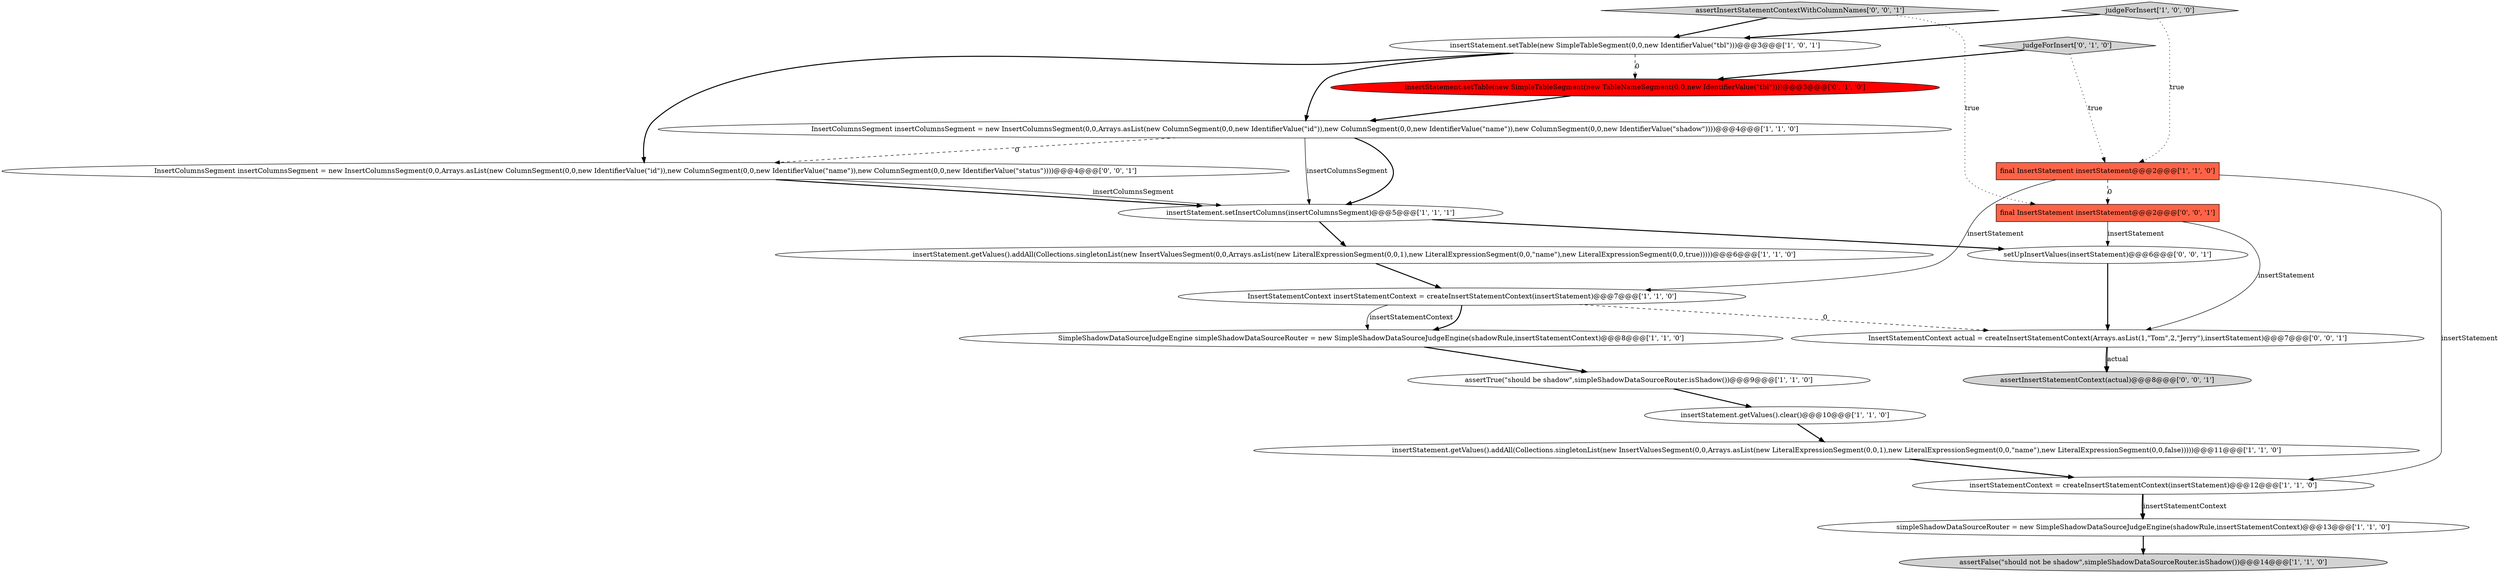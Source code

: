 digraph {
19 [style = filled, label = "InsertColumnsSegment insertColumnsSegment = new InsertColumnsSegment(0,0,Arrays.asList(new ColumnSegment(0,0,new IdentifierValue(\"id\")),new ColumnSegment(0,0,new IdentifierValue(\"name\")),new ColumnSegment(0,0,new IdentifierValue(\"status\"))))@@@4@@@['0', '0', '1']", fillcolor = white, shape = ellipse image = "AAA0AAABBB3BBB"];
14 [style = filled, label = "judgeForInsert['0', '1', '0']", fillcolor = lightgray, shape = diamond image = "AAA0AAABBB2BBB"];
11 [style = filled, label = "assertFalse(\"should not be shadow\",simpleShadowDataSourceRouter.isShadow())@@@14@@@['1', '1', '0']", fillcolor = lightgray, shape = ellipse image = "AAA0AAABBB1BBB"];
9 [style = filled, label = "insertStatement.getValues().addAll(Collections.singletonList(new InsertValuesSegment(0,0,Arrays.asList(new LiteralExpressionSegment(0,0,1),new LiteralExpressionSegment(0,0,\"name\"),new LiteralExpressionSegment(0,0,false)))))@@@11@@@['1', '1', '0']", fillcolor = white, shape = ellipse image = "AAA0AAABBB1BBB"];
1 [style = filled, label = "assertTrue(\"should be shadow\",simpleShadowDataSourceRouter.isShadow())@@@9@@@['1', '1', '0']", fillcolor = white, shape = ellipse image = "AAA0AAABBB1BBB"];
12 [style = filled, label = "insertStatement.setInsertColumns(insertColumnsSegment)@@@5@@@['1', '1', '1']", fillcolor = white, shape = ellipse image = "AAA0AAABBB1BBB"];
18 [style = filled, label = "final InsertStatement insertStatement@@@2@@@['0', '0', '1']", fillcolor = tomato, shape = box image = "AAA0AAABBB3BBB"];
0 [style = filled, label = "insertStatement.getValues().clear()@@@10@@@['1', '1', '0']", fillcolor = white, shape = ellipse image = "AAA0AAABBB1BBB"];
8 [style = filled, label = "SimpleShadowDataSourceJudgeEngine simpleShadowDataSourceRouter = new SimpleShadowDataSourceJudgeEngine(shadowRule,insertStatementContext)@@@8@@@['1', '1', '0']", fillcolor = white, shape = ellipse image = "AAA0AAABBB1BBB"];
20 [style = filled, label = "setUpInsertValues(insertStatement)@@@6@@@['0', '0', '1']", fillcolor = white, shape = ellipse image = "AAA0AAABBB3BBB"];
2 [style = filled, label = "insertStatementContext = createInsertStatementContext(insertStatement)@@@12@@@['1', '1', '0']", fillcolor = white, shape = ellipse image = "AAA0AAABBB1BBB"];
17 [style = filled, label = "assertInsertStatementContextWithColumnNames['0', '0', '1']", fillcolor = lightgray, shape = diamond image = "AAA0AAABBB3BBB"];
7 [style = filled, label = "insertStatement.getValues().addAll(Collections.singletonList(new InsertValuesSegment(0,0,Arrays.asList(new LiteralExpressionSegment(0,0,1),new LiteralExpressionSegment(0,0,\"name\"),new LiteralExpressionSegment(0,0,true)))))@@@6@@@['1', '1', '0']", fillcolor = white, shape = ellipse image = "AAA0AAABBB1BBB"];
3 [style = filled, label = "InsertColumnsSegment insertColumnsSegment = new InsertColumnsSegment(0,0,Arrays.asList(new ColumnSegment(0,0,new IdentifierValue(\"id\")),new ColumnSegment(0,0,new IdentifierValue(\"name\")),new ColumnSegment(0,0,new IdentifierValue(\"shadow\"))))@@@4@@@['1', '1', '0']", fillcolor = white, shape = ellipse image = "AAA0AAABBB1BBB"];
21 [style = filled, label = "assertInsertStatementContext(actual)@@@8@@@['0', '0', '1']", fillcolor = lightgray, shape = ellipse image = "AAA0AAABBB3BBB"];
16 [style = filled, label = "InsertStatementContext actual = createInsertStatementContext(Arrays.asList(1,\"Tom\",2,\"Jerry\"),insertStatement)@@@7@@@['0', '0', '1']", fillcolor = white, shape = ellipse image = "AAA0AAABBB3BBB"];
13 [style = filled, label = "judgeForInsert['1', '0', '0']", fillcolor = lightgray, shape = diamond image = "AAA0AAABBB1BBB"];
10 [style = filled, label = "simpleShadowDataSourceRouter = new SimpleShadowDataSourceJudgeEngine(shadowRule,insertStatementContext)@@@13@@@['1', '1', '0']", fillcolor = white, shape = ellipse image = "AAA0AAABBB1BBB"];
5 [style = filled, label = "final InsertStatement insertStatement@@@2@@@['1', '1', '0']", fillcolor = tomato, shape = box image = "AAA0AAABBB1BBB"];
6 [style = filled, label = "insertStatement.setTable(new SimpleTableSegment(0,0,new IdentifierValue(\"tbl\")))@@@3@@@['1', '0', '1']", fillcolor = white, shape = ellipse image = "AAA0AAABBB1BBB"];
4 [style = filled, label = "InsertStatementContext insertStatementContext = createInsertStatementContext(insertStatement)@@@7@@@['1', '1', '0']", fillcolor = white, shape = ellipse image = "AAA0AAABBB1BBB"];
15 [style = filled, label = "insertStatement.setTable(new SimpleTableSegment(new TableNameSegment(0,0,new IdentifierValue(\"tbl\"))))@@@3@@@['0', '1', '0']", fillcolor = red, shape = ellipse image = "AAA1AAABBB2BBB"];
6->3 [style = bold, label=""];
0->9 [style = bold, label=""];
4->16 [style = dashed, label="0"];
17->18 [style = dotted, label="true"];
19->12 [style = bold, label=""];
17->6 [style = bold, label=""];
9->2 [style = bold, label=""];
16->21 [style = solid, label="actual"];
12->20 [style = bold, label=""];
13->5 [style = dotted, label="true"];
1->0 [style = bold, label=""];
7->4 [style = bold, label=""];
3->12 [style = bold, label=""];
18->20 [style = solid, label="insertStatement"];
6->19 [style = bold, label=""];
5->18 [style = dashed, label="0"];
2->10 [style = bold, label=""];
15->3 [style = bold, label=""];
5->2 [style = solid, label="insertStatement"];
12->7 [style = bold, label=""];
3->19 [style = dashed, label="0"];
8->1 [style = bold, label=""];
3->12 [style = solid, label="insertColumnsSegment"];
5->4 [style = solid, label="insertStatement"];
14->5 [style = dotted, label="true"];
20->16 [style = bold, label=""];
6->15 [style = dashed, label="0"];
16->21 [style = bold, label=""];
2->10 [style = solid, label="insertStatementContext"];
4->8 [style = bold, label=""];
14->15 [style = bold, label=""];
13->6 [style = bold, label=""];
4->8 [style = solid, label="insertStatementContext"];
18->16 [style = solid, label="insertStatement"];
19->12 [style = solid, label="insertColumnsSegment"];
10->11 [style = bold, label=""];
}
